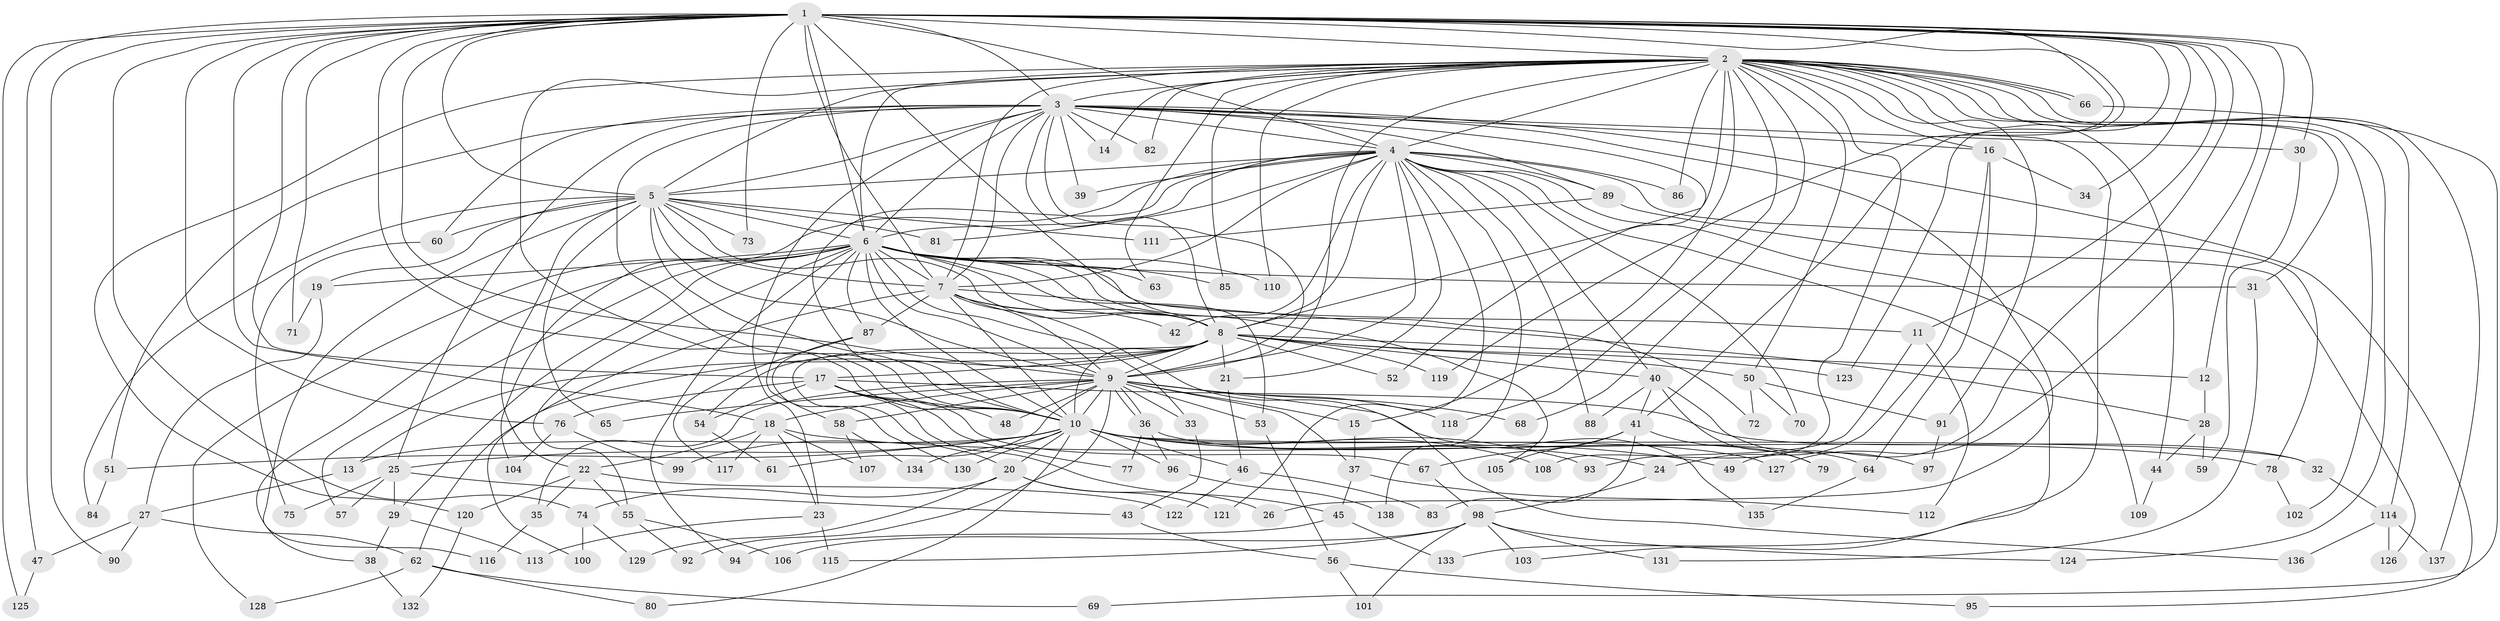 // Generated by graph-tools (version 1.1) at 2025/25/03/09/25 03:25:36]
// undirected, 138 vertices, 301 edges
graph export_dot {
graph [start="1"]
  node [color=gray90,style=filled];
  1;
  2;
  3;
  4;
  5;
  6;
  7;
  8;
  9;
  10;
  11;
  12;
  13;
  14;
  15;
  16;
  17;
  18;
  19;
  20;
  21;
  22;
  23;
  24;
  25;
  26;
  27;
  28;
  29;
  30;
  31;
  32;
  33;
  34;
  35;
  36;
  37;
  38;
  39;
  40;
  41;
  42;
  43;
  44;
  45;
  46;
  47;
  48;
  49;
  50;
  51;
  52;
  53;
  54;
  55;
  56;
  57;
  58;
  59;
  60;
  61;
  62;
  63;
  64;
  65;
  66;
  67;
  68;
  69;
  70;
  71;
  72;
  73;
  74;
  75;
  76;
  77;
  78;
  79;
  80;
  81;
  82;
  83;
  84;
  85;
  86;
  87;
  88;
  89;
  90;
  91;
  92;
  93;
  94;
  95;
  96;
  97;
  98;
  99;
  100;
  101;
  102;
  103;
  104;
  105;
  106;
  107;
  108;
  109;
  110;
  111;
  112;
  113;
  114;
  115;
  116;
  117;
  118;
  119;
  120;
  121;
  122;
  123;
  124;
  125;
  126;
  127;
  128;
  129;
  130;
  131;
  132;
  133;
  134;
  135;
  136;
  137;
  138;
  1 -- 2;
  1 -- 3;
  1 -- 4;
  1 -- 5;
  1 -- 6;
  1 -- 7;
  1 -- 8;
  1 -- 9;
  1 -- 10;
  1 -- 11;
  1 -- 12;
  1 -- 17;
  1 -- 18;
  1 -- 30;
  1 -- 34;
  1 -- 41;
  1 -- 47;
  1 -- 49;
  1 -- 71;
  1 -- 73;
  1 -- 74;
  1 -- 76;
  1 -- 90;
  1 -- 119;
  1 -- 123;
  1 -- 125;
  1 -- 127;
  2 -- 3;
  2 -- 4;
  2 -- 5;
  2 -- 6;
  2 -- 7;
  2 -- 8;
  2 -- 9;
  2 -- 10;
  2 -- 14;
  2 -- 15;
  2 -- 16;
  2 -- 31;
  2 -- 44;
  2 -- 50;
  2 -- 63;
  2 -- 66;
  2 -- 66;
  2 -- 68;
  2 -- 82;
  2 -- 85;
  2 -- 86;
  2 -- 91;
  2 -- 102;
  2 -- 108;
  2 -- 110;
  2 -- 114;
  2 -- 118;
  2 -- 120;
  2 -- 124;
  2 -- 133;
  2 -- 137;
  3 -- 4;
  3 -- 5;
  3 -- 6;
  3 -- 7;
  3 -- 8;
  3 -- 9;
  3 -- 10;
  3 -- 14;
  3 -- 16;
  3 -- 23;
  3 -- 25;
  3 -- 26;
  3 -- 30;
  3 -- 39;
  3 -- 51;
  3 -- 52;
  3 -- 60;
  3 -- 82;
  3 -- 89;
  3 -- 95;
  4 -- 5;
  4 -- 6;
  4 -- 7;
  4 -- 8;
  4 -- 9;
  4 -- 10;
  4 -- 21;
  4 -- 39;
  4 -- 40;
  4 -- 42;
  4 -- 70;
  4 -- 78;
  4 -- 81;
  4 -- 86;
  4 -- 88;
  4 -- 89;
  4 -- 103;
  4 -- 104;
  4 -- 109;
  4 -- 121;
  4 -- 138;
  5 -- 6;
  5 -- 7;
  5 -- 8;
  5 -- 9;
  5 -- 10;
  5 -- 19;
  5 -- 22;
  5 -- 60;
  5 -- 65;
  5 -- 73;
  5 -- 81;
  5 -- 84;
  5 -- 111;
  5 -- 116;
  6 -- 7;
  6 -- 8;
  6 -- 9;
  6 -- 10;
  6 -- 11;
  6 -- 19;
  6 -- 29;
  6 -- 31;
  6 -- 33;
  6 -- 38;
  6 -- 53;
  6 -- 55;
  6 -- 57;
  6 -- 58;
  6 -- 63;
  6 -- 72;
  6 -- 85;
  6 -- 87;
  6 -- 94;
  6 -- 105;
  6 -- 110;
  6 -- 128;
  7 -- 8;
  7 -- 9;
  7 -- 10;
  7 -- 28;
  7 -- 42;
  7 -- 87;
  7 -- 100;
  7 -- 136;
  8 -- 9;
  8 -- 10;
  8 -- 12;
  8 -- 13;
  8 -- 17;
  8 -- 20;
  8 -- 21;
  8 -- 40;
  8 -- 50;
  8 -- 52;
  8 -- 54;
  8 -- 62;
  8 -- 119;
  8 -- 123;
  9 -- 10;
  9 -- 15;
  9 -- 18;
  9 -- 33;
  9 -- 35;
  9 -- 36;
  9 -- 36;
  9 -- 37;
  9 -- 48;
  9 -- 53;
  9 -- 58;
  9 -- 61;
  9 -- 65;
  9 -- 68;
  9 -- 92;
  9 -- 118;
  9 -- 135;
  10 -- 13;
  10 -- 20;
  10 -- 24;
  10 -- 25;
  10 -- 32;
  10 -- 46;
  10 -- 49;
  10 -- 51;
  10 -- 80;
  10 -- 93;
  10 -- 96;
  10 -- 99;
  10 -- 108;
  10 -- 127;
  10 -- 130;
  10 -- 134;
  11 -- 93;
  11 -- 112;
  12 -- 28;
  13 -- 27;
  15 -- 37;
  16 -- 24;
  16 -- 34;
  16 -- 64;
  17 -- 32;
  17 -- 45;
  17 -- 48;
  17 -- 54;
  17 -- 67;
  17 -- 76;
  17 -- 77;
  18 -- 22;
  18 -- 23;
  18 -- 78;
  18 -- 107;
  18 -- 117;
  19 -- 27;
  19 -- 71;
  20 -- 26;
  20 -- 74;
  20 -- 121;
  20 -- 129;
  21 -- 46;
  22 -- 35;
  22 -- 55;
  22 -- 120;
  22 -- 122;
  23 -- 113;
  23 -- 115;
  24 -- 98;
  25 -- 29;
  25 -- 43;
  25 -- 57;
  25 -- 75;
  27 -- 47;
  27 -- 62;
  27 -- 90;
  28 -- 44;
  28 -- 59;
  29 -- 38;
  29 -- 113;
  30 -- 59;
  31 -- 131;
  32 -- 114;
  33 -- 43;
  35 -- 116;
  36 -- 64;
  36 -- 77;
  36 -- 96;
  37 -- 45;
  37 -- 112;
  38 -- 132;
  40 -- 41;
  40 -- 79;
  40 -- 88;
  40 -- 97;
  41 -- 67;
  41 -- 79;
  41 -- 83;
  41 -- 105;
  43 -- 56;
  44 -- 109;
  45 -- 94;
  45 -- 133;
  46 -- 83;
  46 -- 122;
  47 -- 125;
  50 -- 70;
  50 -- 72;
  50 -- 91;
  51 -- 84;
  53 -- 56;
  54 -- 61;
  55 -- 92;
  55 -- 106;
  56 -- 95;
  56 -- 101;
  58 -- 107;
  58 -- 134;
  60 -- 75;
  62 -- 69;
  62 -- 80;
  62 -- 128;
  64 -- 135;
  66 -- 69;
  67 -- 98;
  74 -- 100;
  74 -- 129;
  76 -- 99;
  76 -- 104;
  78 -- 102;
  87 -- 117;
  87 -- 130;
  89 -- 111;
  89 -- 126;
  91 -- 97;
  96 -- 138;
  98 -- 101;
  98 -- 103;
  98 -- 106;
  98 -- 115;
  98 -- 124;
  98 -- 131;
  114 -- 126;
  114 -- 136;
  114 -- 137;
  120 -- 132;
}
